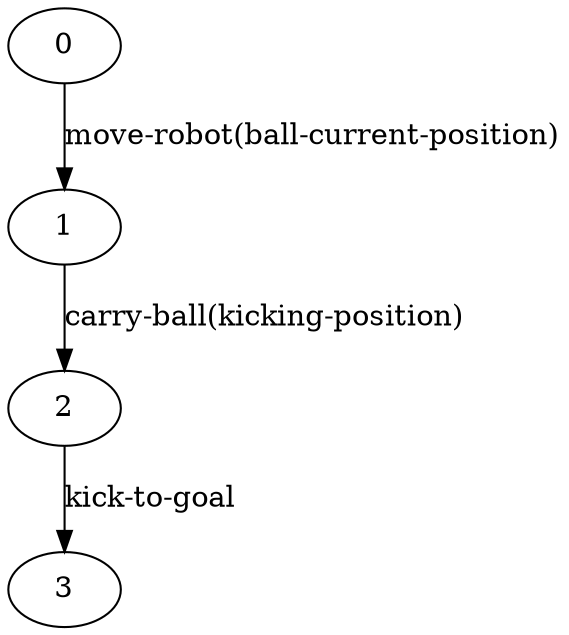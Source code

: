 strict digraph "" {
	0	[color=black];
	1	[color=black];
	0 -> 1	[color=black,
		label="move-robot(ball-current-position)"];
	2	[color=black];
	1 -> 2	[color=black,
		label="carry-ball(kicking-position)"];
	3	[color=black];
	2 -> 3	[color=black,
		label="kick-to-goal"];
}
